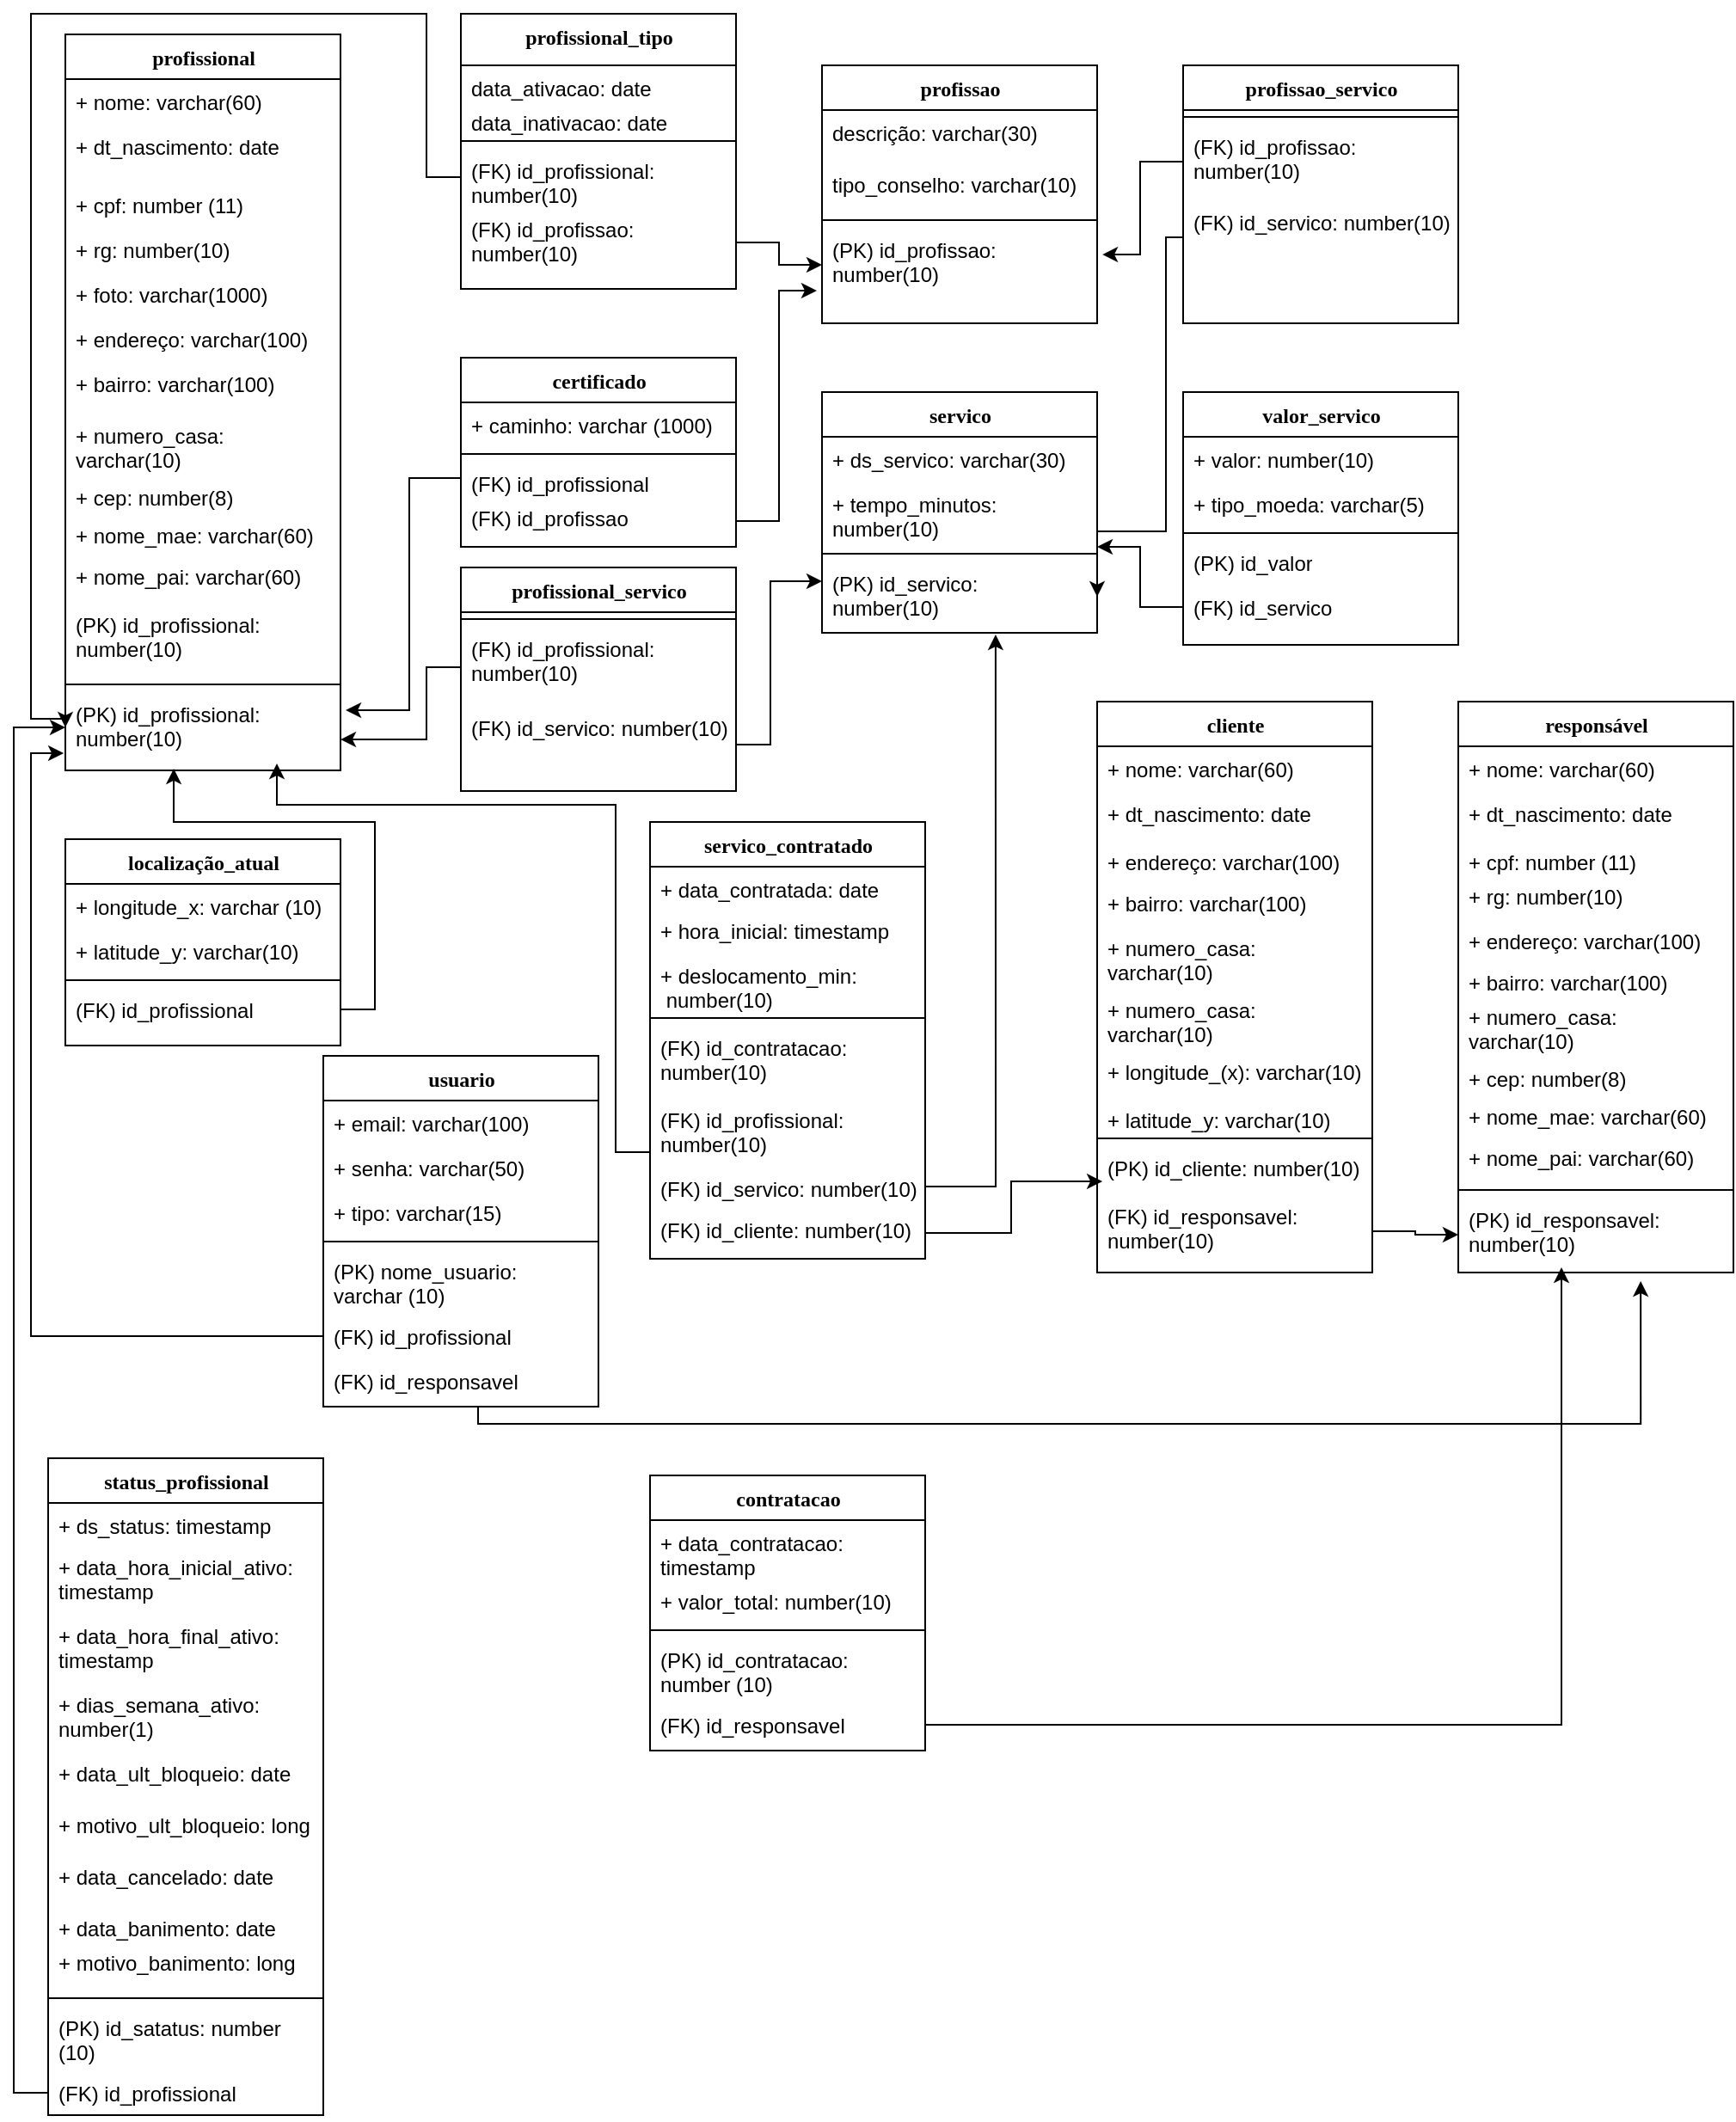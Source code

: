 <mxfile version="23.0.2" type="github">
  <diagram name="Page-1" id="9f46799a-70d6-7492-0946-bef42562c5a5">
    <mxGraphModel dx="794" dy="475" grid="1" gridSize="10" guides="1" tooltips="1" connect="1" arrows="1" fold="1" page="1" pageScale="1" pageWidth="1169" pageHeight="827" background="none" math="0" shadow="0">
      <root>
        <mxCell id="0" />
        <mxCell id="1" parent="0" />
        <mxCell id="78961159f06e98e8-17" value="profissional" style="swimlane;html=1;fontStyle=1;align=center;verticalAlign=top;childLayout=stackLayout;horizontal=1;startSize=26;horizontalStack=0;resizeParent=1;resizeLast=0;collapsible=1;marginBottom=0;swimlaneFillColor=#ffffff;rounded=0;shadow=0;comic=0;labelBackgroundColor=none;strokeWidth=1;fillColor=none;fontFamily=Verdana;fontSize=12" parent="1" vertex="1">
          <mxGeometry x="90" y="22" width="160" height="428" as="geometry" />
        </mxCell>
        <mxCell id="78961159f06e98e8-21" value="+ nome: varchar(60)" style="text;html=1;strokeColor=none;fillColor=none;align=left;verticalAlign=top;spacingLeft=4;spacingRight=4;whiteSpace=wrap;overflow=hidden;rotatable=0;points=[[0,0.5],[1,0.5]];portConstraint=eastwest;" parent="78961159f06e98e8-17" vertex="1">
          <mxGeometry y="26" width="160" height="26" as="geometry" />
        </mxCell>
        <mxCell id="78961159f06e98e8-23" value="+ dt_nascimento: date" style="text;html=1;strokeColor=none;fillColor=none;align=left;verticalAlign=top;spacingLeft=4;spacingRight=4;whiteSpace=wrap;overflow=hidden;rotatable=0;points=[[0,0.5],[1,0.5]];portConstraint=eastwest;" parent="78961159f06e98e8-17" vertex="1">
          <mxGeometry y="52" width="160" height="34" as="geometry" />
        </mxCell>
        <mxCell id="78961159f06e98e8-26" value="+ cpf: number (11)" style="text;html=1;strokeColor=none;fillColor=none;align=left;verticalAlign=top;spacingLeft=4;spacingRight=4;whiteSpace=wrap;overflow=hidden;rotatable=0;points=[[0,0.5],[1,0.5]];portConstraint=eastwest;" parent="78961159f06e98e8-17" vertex="1">
          <mxGeometry y="86" width="160" height="26" as="geometry" />
        </mxCell>
        <mxCell id="-5gncr0m-K-0K753k8j8-2" value="+ rg: number(10)" style="text;html=1;strokeColor=none;fillColor=none;align=left;verticalAlign=top;spacingLeft=4;spacingRight=4;whiteSpace=wrap;overflow=hidden;rotatable=0;points=[[0,0.5],[1,0.5]];portConstraint=eastwest;" vertex="1" parent="78961159f06e98e8-17">
          <mxGeometry y="112" width="160" height="26" as="geometry" />
        </mxCell>
        <mxCell id="-5gncr0m-K-0K753k8j8-3" value="+ foto: varchar(1000)" style="text;html=1;strokeColor=none;fillColor=none;align=left;verticalAlign=top;spacingLeft=4;spacingRight=4;whiteSpace=wrap;overflow=hidden;rotatable=0;points=[[0,0.5],[1,0.5]];portConstraint=eastwest;" vertex="1" parent="78961159f06e98e8-17">
          <mxGeometry y="138" width="160" height="26" as="geometry" />
        </mxCell>
        <mxCell id="-5gncr0m-K-0K753k8j8-4" value="+ endereço: varchar(100)" style="text;html=1;strokeColor=none;fillColor=none;align=left;verticalAlign=top;spacingLeft=4;spacingRight=4;whiteSpace=wrap;overflow=hidden;rotatable=0;points=[[0,0.5],[1,0.5]];portConstraint=eastwest;" vertex="1" parent="78961159f06e98e8-17">
          <mxGeometry y="164" width="160" height="26" as="geometry" />
        </mxCell>
        <mxCell id="-5gncr0m-K-0K753k8j8-5" value="+ bairro: varchar(100)" style="text;html=1;strokeColor=none;fillColor=none;align=left;verticalAlign=top;spacingLeft=4;spacingRight=4;whiteSpace=wrap;overflow=hidden;rotatable=0;points=[[0,0.5],[1,0.5]];portConstraint=eastwest;" vertex="1" parent="78961159f06e98e8-17">
          <mxGeometry y="190" width="160" height="30" as="geometry" />
        </mxCell>
        <mxCell id="-5gncr0m-K-0K753k8j8-6" value="+ numero_casa: varchar(10)" style="text;html=1;strokeColor=none;fillColor=none;align=left;verticalAlign=top;spacingLeft=4;spacingRight=4;whiteSpace=wrap;overflow=hidden;rotatable=0;points=[[0,0.5],[1,0.5]];portConstraint=eastwest;" vertex="1" parent="78961159f06e98e8-17">
          <mxGeometry y="220" width="160" height="36" as="geometry" />
        </mxCell>
        <mxCell id="-5gncr0m-K-0K753k8j8-49" value="+ cep: number(8)" style="text;html=1;strokeColor=none;fillColor=none;align=left;verticalAlign=top;spacingLeft=4;spacingRight=4;whiteSpace=wrap;overflow=hidden;rotatable=0;points=[[0,0.5],[1,0.5]];portConstraint=eastwest;" vertex="1" parent="78961159f06e98e8-17">
          <mxGeometry y="256" width="160" height="22" as="geometry" />
        </mxCell>
        <mxCell id="-5gncr0m-K-0K753k8j8-7" value="+ nome_mae: varchar(60)" style="text;html=1;strokeColor=none;fillColor=none;align=left;verticalAlign=top;spacingLeft=4;spacingRight=4;whiteSpace=wrap;overflow=hidden;rotatable=0;points=[[0,0.5],[1,0.5]];portConstraint=eastwest;" vertex="1" parent="78961159f06e98e8-17">
          <mxGeometry y="278" width="160" height="24" as="geometry" />
        </mxCell>
        <mxCell id="78961159f06e98e8-24" value="+ nome_pai: varchar(60)" style="text;html=1;strokeColor=none;fillColor=none;align=left;verticalAlign=top;spacingLeft=4;spacingRight=4;whiteSpace=wrap;overflow=hidden;rotatable=0;points=[[0,0.5],[1,0.5]];portConstraint=eastwest;" parent="78961159f06e98e8-17" vertex="1">
          <mxGeometry y="302" width="160" height="28" as="geometry" />
        </mxCell>
        <mxCell id="-5gncr0m-K-0K753k8j8-116" value="(PK) id_profissional: number(10)" style="text;html=1;strokeColor=none;fillColor=none;align=left;verticalAlign=top;spacingLeft=4;spacingRight=4;whiteSpace=wrap;overflow=hidden;rotatable=0;points=[[0,0.5],[1,0.5]];portConstraint=eastwest;" vertex="1" parent="78961159f06e98e8-17">
          <mxGeometry y="330" width="160" height="44" as="geometry" />
        </mxCell>
        <mxCell id="78961159f06e98e8-19" value="" style="line;html=1;strokeWidth=1;fillColor=none;align=left;verticalAlign=middle;spacingTop=-1;spacingLeft=3;spacingRight=3;rotatable=0;labelPosition=right;points=[];portConstraint=eastwest;" parent="78961159f06e98e8-17" vertex="1">
          <mxGeometry y="374" width="160" height="8" as="geometry" />
        </mxCell>
        <mxCell id="78961159f06e98e8-25" value="(PK) id_profissional: number(10)" style="text;html=1;strokeColor=none;fillColor=none;align=left;verticalAlign=top;spacingLeft=4;spacingRight=4;whiteSpace=wrap;overflow=hidden;rotatable=0;points=[[0,0.5],[1,0.5]];portConstraint=eastwest;" parent="78961159f06e98e8-17" vertex="1">
          <mxGeometry y="382" width="160" height="42" as="geometry" />
        </mxCell>
        <mxCell id="78961159f06e98e8-30" value="profissao" style="swimlane;html=1;fontStyle=1;align=center;verticalAlign=top;childLayout=stackLayout;horizontal=1;startSize=26;horizontalStack=0;resizeParent=1;resizeLast=0;collapsible=1;marginBottom=0;swimlaneFillColor=#ffffff;rounded=0;shadow=0;comic=0;labelBackgroundColor=none;strokeWidth=1;fillColor=none;fontFamily=Verdana;fontSize=12" parent="1" vertex="1">
          <mxGeometry x="530" y="40" width="160" height="150" as="geometry" />
        </mxCell>
        <mxCell id="78961159f06e98e8-32" value="descrição: varchar(30)" style="text;html=1;strokeColor=none;fillColor=none;align=left;verticalAlign=top;spacingLeft=4;spacingRight=4;whiteSpace=wrap;overflow=hidden;rotatable=0;points=[[0,0.5],[1,0.5]];portConstraint=eastwest;" parent="78961159f06e98e8-30" vertex="1">
          <mxGeometry y="26" width="160" height="30" as="geometry" />
        </mxCell>
        <mxCell id="-5gncr0m-K-0K753k8j8-1" value="tipo_conselho: varchar(10)" style="text;html=1;strokeColor=none;fillColor=none;align=left;verticalAlign=top;spacingLeft=4;spacingRight=4;whiteSpace=wrap;overflow=hidden;rotatable=0;points=[[0,0.5],[1,0.5]];portConstraint=eastwest;" vertex="1" parent="78961159f06e98e8-30">
          <mxGeometry y="56" width="160" height="30" as="geometry" />
        </mxCell>
        <mxCell id="78961159f06e98e8-38" value="" style="line;html=1;strokeWidth=1;fillColor=none;align=left;verticalAlign=middle;spacingTop=-1;spacingLeft=3;spacingRight=3;rotatable=0;labelPosition=right;points=[];portConstraint=eastwest;" parent="78961159f06e98e8-30" vertex="1">
          <mxGeometry y="86" width="160" height="8" as="geometry" />
        </mxCell>
        <mxCell id="78961159f06e98e8-31" value="(PK) id_profissao: number(10)" style="text;html=1;strokeColor=none;fillColor=none;align=left;verticalAlign=top;spacingLeft=4;spacingRight=4;whiteSpace=wrap;overflow=hidden;rotatable=0;points=[[0,0.5],[1,0.5]];portConstraint=eastwest;" parent="78961159f06e98e8-30" vertex="1">
          <mxGeometry y="94" width="160" height="44" as="geometry" />
        </mxCell>
        <mxCell id="78961159f06e98e8-43" value="servico" style="swimlane;html=1;fontStyle=1;align=center;verticalAlign=top;childLayout=stackLayout;horizontal=1;startSize=26;horizontalStack=0;resizeParent=1;resizeLast=0;collapsible=1;marginBottom=0;swimlaneFillColor=#ffffff;rounded=0;shadow=0;comic=0;labelBackgroundColor=none;strokeWidth=1;fillColor=none;fontFamily=Verdana;fontSize=12" parent="1" vertex="1">
          <mxGeometry x="530" y="230" width="160" height="140" as="geometry" />
        </mxCell>
        <mxCell id="78961159f06e98e8-44" value="+ ds_servico: varchar(30)" style="text;html=1;strokeColor=none;fillColor=none;align=left;verticalAlign=top;spacingLeft=4;spacingRight=4;whiteSpace=wrap;overflow=hidden;rotatable=0;points=[[0,0.5],[1,0.5]];portConstraint=eastwest;" parent="78961159f06e98e8-43" vertex="1">
          <mxGeometry y="26" width="160" height="26" as="geometry" />
        </mxCell>
        <mxCell id="-5gncr0m-K-0K753k8j8-94" value="+ tempo_minutos: number(10)" style="text;html=1;strokeColor=none;fillColor=none;align=left;verticalAlign=top;spacingLeft=4;spacingRight=4;whiteSpace=wrap;overflow=hidden;rotatable=0;points=[[0,0.5],[1,0.5]];portConstraint=eastwest;" vertex="1" parent="78961159f06e98e8-43">
          <mxGeometry y="52" width="160" height="38" as="geometry" />
        </mxCell>
        <mxCell id="78961159f06e98e8-51" value="" style="line;html=1;strokeWidth=1;fillColor=none;align=left;verticalAlign=middle;spacingTop=-1;spacingLeft=3;spacingRight=3;rotatable=0;labelPosition=right;points=[];portConstraint=eastwest;" parent="78961159f06e98e8-43" vertex="1">
          <mxGeometry y="90" width="160" height="8" as="geometry" />
        </mxCell>
        <mxCell id="78961159f06e98e8-52" value="(PK) id_servico: number(10)" style="text;html=1;strokeColor=none;fillColor=none;align=left;verticalAlign=top;spacingLeft=4;spacingRight=4;whiteSpace=wrap;overflow=hidden;rotatable=0;points=[[0,0.5],[1,0.5]];portConstraint=eastwest;" parent="78961159f06e98e8-43" vertex="1">
          <mxGeometry y="98" width="160" height="42" as="geometry" />
        </mxCell>
        <mxCell id="78961159f06e98e8-56" value="profissional_tipo" style="swimlane;html=1;fontStyle=1;align=center;verticalAlign=top;childLayout=stackLayout;horizontal=1;startSize=30;horizontalStack=0;resizeParent=1;resizeLast=0;collapsible=1;marginBottom=0;swimlaneFillColor=#ffffff;rounded=0;shadow=0;comic=0;labelBackgroundColor=none;strokeWidth=1;fillColor=none;fontFamily=Verdana;fontSize=12" parent="1" vertex="1">
          <mxGeometry x="320" y="10" width="160" height="160" as="geometry" />
        </mxCell>
        <mxCell id="-5gncr0m-K-0K753k8j8-118" value="data_ativacao: date" style="text;html=1;strokeColor=none;fillColor=none;align=left;verticalAlign=top;spacingLeft=4;spacingRight=4;whiteSpace=wrap;overflow=hidden;rotatable=0;points=[[0,0.5],[1,0.5]];portConstraint=eastwest;" vertex="1" parent="78961159f06e98e8-56">
          <mxGeometry y="30" width="160" height="20" as="geometry" />
        </mxCell>
        <mxCell id="-5gncr0m-K-0K753k8j8-119" value="data_inativacao: date" style="text;html=1;strokeColor=none;fillColor=none;align=left;verticalAlign=top;spacingLeft=4;spacingRight=4;whiteSpace=wrap;overflow=hidden;rotatable=0;points=[[0,0.5],[1,0.5]];portConstraint=eastwest;" vertex="1" parent="78961159f06e98e8-56">
          <mxGeometry y="50" width="160" height="20" as="geometry" />
        </mxCell>
        <mxCell id="78961159f06e98e8-64" value="" style="line;html=1;strokeWidth=1;fillColor=none;align=left;verticalAlign=middle;spacingTop=-1;spacingLeft=3;spacingRight=3;rotatable=0;labelPosition=right;points=[];portConstraint=eastwest;" parent="78961159f06e98e8-56" vertex="1">
          <mxGeometry y="70" width="160" height="8" as="geometry" />
        </mxCell>
        <mxCell id="78961159f06e98e8-57" value="(FK) id_profissional: number(10)" style="text;html=1;strokeColor=none;fillColor=none;align=left;verticalAlign=top;spacingLeft=4;spacingRight=4;whiteSpace=wrap;overflow=hidden;rotatable=0;points=[[0,0.5],[1,0.5]];portConstraint=eastwest;" parent="78961159f06e98e8-56" vertex="1">
          <mxGeometry y="78" width="160" height="34" as="geometry" />
        </mxCell>
        <mxCell id="-5gncr0m-K-0K753k8j8-11" value="(FK) id_profissao: number(10)" style="text;strokeColor=none;align=left;fillColor=none;html=1;verticalAlign=top;whiteSpace=wrap;rounded=0;spacingLeft=4;" vertex="1" parent="78961159f06e98e8-56">
          <mxGeometry y="112" width="160" height="42" as="geometry" />
        </mxCell>
        <mxCell id="-5gncr0m-K-0K753k8j8-50" style="edgeStyle=orthogonalEdgeStyle;rounded=0;orthogonalLoop=1;jettySize=auto;html=1;entryX=0.394;entryY=1.071;entryDx=0;entryDy=0;exitX=1;exitY=0.5;exitDx=0;exitDy=0;entryPerimeter=0;" edge="1" parent="1" source="78961159f06e98e8-78" target="78961159f06e98e8-25">
          <mxGeometry relative="1" as="geometry">
            <Array as="points">
              <mxPoint x="270" y="589" />
              <mxPoint x="270" y="480" />
              <mxPoint x="153" y="480" />
            </Array>
          </mxGeometry>
        </mxCell>
        <mxCell id="78961159f06e98e8-69" value="localização_atual" style="swimlane;html=1;fontStyle=1;align=center;verticalAlign=top;childLayout=stackLayout;horizontal=1;startSize=26;horizontalStack=0;resizeParent=1;resizeLast=0;collapsible=1;marginBottom=0;swimlaneFillColor=#ffffff;rounded=0;shadow=0;comic=0;labelBackgroundColor=none;strokeWidth=1;fillColor=none;fontFamily=Verdana;fontSize=12" parent="1" vertex="1">
          <mxGeometry x="90" y="490" width="160" height="120" as="geometry" />
        </mxCell>
        <mxCell id="78961159f06e98e8-70" value="+ longitude_x: varchar (10)" style="text;html=1;strokeColor=none;fillColor=none;align=left;verticalAlign=top;spacingLeft=4;spacingRight=4;whiteSpace=wrap;overflow=hidden;rotatable=0;points=[[0,0.5],[1,0.5]];portConstraint=eastwest;" parent="78961159f06e98e8-69" vertex="1">
          <mxGeometry y="26" width="160" height="26" as="geometry" />
        </mxCell>
        <mxCell id="78961159f06e98e8-71" value="+ latitude_y: varchar(10)" style="text;html=1;strokeColor=none;fillColor=none;align=left;verticalAlign=top;spacingLeft=4;spacingRight=4;whiteSpace=wrap;overflow=hidden;rotatable=0;points=[[0,0.5],[1,0.5]];portConstraint=eastwest;" parent="78961159f06e98e8-69" vertex="1">
          <mxGeometry y="52" width="160" height="26" as="geometry" />
        </mxCell>
        <mxCell id="78961159f06e98e8-77" value="" style="line;html=1;strokeWidth=1;fillColor=none;align=left;verticalAlign=middle;spacingTop=-1;spacingLeft=3;spacingRight=3;rotatable=0;labelPosition=right;points=[];portConstraint=eastwest;" parent="78961159f06e98e8-69" vertex="1">
          <mxGeometry y="78" width="160" height="8" as="geometry" />
        </mxCell>
        <mxCell id="78961159f06e98e8-78" value="(FK) id_profissional" style="text;html=1;strokeColor=none;fillColor=none;align=left;verticalAlign=top;spacingLeft=4;spacingRight=4;whiteSpace=wrap;overflow=hidden;rotatable=0;points=[[0,0.5],[1,0.5]];portConstraint=eastwest;" parent="78961159f06e98e8-69" vertex="1">
          <mxGeometry y="86" width="160" height="26" as="geometry" />
        </mxCell>
        <mxCell id="78961159f06e98e8-82" value="servico_contratado" style="swimlane;html=1;fontStyle=1;align=center;verticalAlign=top;childLayout=stackLayout;horizontal=1;startSize=26;horizontalStack=0;resizeParent=1;resizeLast=0;collapsible=1;marginBottom=0;swimlaneFillColor=#ffffff;rounded=0;shadow=0;comic=0;labelBackgroundColor=none;strokeWidth=1;fillColor=none;fontFamily=Verdana;fontSize=12" parent="1" vertex="1">
          <mxGeometry x="430" y="480" width="160" height="254" as="geometry" />
        </mxCell>
        <mxCell id="78961159f06e98e8-84" value="+ data_contratada: date" style="text;html=1;strokeColor=none;fillColor=none;align=left;verticalAlign=top;spacingLeft=4;spacingRight=4;whiteSpace=wrap;overflow=hidden;rotatable=0;points=[[0,0.5],[1,0.5]];portConstraint=eastwest;" parent="78961159f06e98e8-82" vertex="1">
          <mxGeometry y="26" width="160" height="24" as="geometry" />
        </mxCell>
        <mxCell id="-5gncr0m-K-0K753k8j8-101" value="+ hora_inicial: timestamp" style="text;html=1;strokeColor=none;fillColor=none;align=left;verticalAlign=top;spacingLeft=4;spacingRight=4;whiteSpace=wrap;overflow=hidden;rotatable=0;points=[[0,0.5],[1,0.5]];portConstraint=eastwest;" vertex="1" parent="78961159f06e98e8-82">
          <mxGeometry y="50" width="160" height="26" as="geometry" />
        </mxCell>
        <mxCell id="-5gncr0m-K-0K753k8j8-95" value="+ deslocamento_min: &amp;nbsp;number(10)" style="text;html=1;strokeColor=none;fillColor=none;align=left;verticalAlign=top;spacingLeft=4;spacingRight=4;whiteSpace=wrap;overflow=hidden;rotatable=0;points=[[0,0.5],[1,0.5]];portConstraint=eastwest;" vertex="1" parent="78961159f06e98e8-82">
          <mxGeometry y="76" width="160" height="34" as="geometry" />
        </mxCell>
        <mxCell id="78961159f06e98e8-90" value="" style="line;html=1;strokeWidth=1;fillColor=none;align=left;verticalAlign=middle;spacingTop=-1;spacingLeft=3;spacingRight=3;rotatable=0;labelPosition=right;points=[];portConstraint=eastwest;" parent="78961159f06e98e8-82" vertex="1">
          <mxGeometry y="110" width="160" height="8" as="geometry" />
        </mxCell>
        <mxCell id="78961159f06e98e8-91" value="(FK) id_contratacao: number(10)" style="text;html=1;strokeColor=none;fillColor=none;align=left;verticalAlign=top;spacingLeft=4;spacingRight=4;whiteSpace=wrap;overflow=hidden;rotatable=0;points=[[0,0.5],[1,0.5]];portConstraint=eastwest;" parent="78961159f06e98e8-82" vertex="1">
          <mxGeometry y="118" width="160" height="42" as="geometry" />
        </mxCell>
        <mxCell id="78961159f06e98e8-94" value="(FK) id_profissional: number(10)" style="text;html=1;strokeColor=none;fillColor=none;align=left;verticalAlign=top;spacingLeft=4;spacingRight=4;whiteSpace=wrap;overflow=hidden;rotatable=0;points=[[0,0.5],[1,0.5]];portConstraint=eastwest;" parent="78961159f06e98e8-82" vertex="1">
          <mxGeometry y="160" width="160" height="40" as="geometry" />
        </mxCell>
        <mxCell id="-5gncr0m-K-0K753k8j8-97" value="(FK) id_servico: number(10)" style="text;html=1;strokeColor=none;fillColor=none;align=left;verticalAlign=top;spacingLeft=4;spacingRight=4;whiteSpace=wrap;overflow=hidden;rotatable=0;points=[[0,0.5],[1,0.5]];portConstraint=eastwest;" vertex="1" parent="78961159f06e98e8-82">
          <mxGeometry y="200" width="160" height="24" as="geometry" />
        </mxCell>
        <mxCell id="-5gncr0m-K-0K753k8j8-96" value="(FK) id_cliente: number(10)" style="text;html=1;strokeColor=none;fillColor=none;align=left;verticalAlign=top;spacingLeft=4;spacingRight=4;whiteSpace=wrap;overflow=hidden;rotatable=0;points=[[0,0.5],[1,0.5]];portConstraint=eastwest;" vertex="1" parent="78961159f06e98e8-82">
          <mxGeometry y="224" width="160" height="30" as="geometry" />
        </mxCell>
        <mxCell id="78961159f06e98e8-95" value="profissional_servico" style="swimlane;html=1;fontStyle=1;align=center;verticalAlign=top;childLayout=stackLayout;horizontal=1;startSize=26;horizontalStack=0;resizeParent=1;resizeLast=0;collapsible=1;marginBottom=0;swimlaneFillColor=#ffffff;rounded=0;shadow=0;comic=0;labelBackgroundColor=none;strokeWidth=1;fillColor=none;fontFamily=Verdana;fontSize=12" parent="1" vertex="1">
          <mxGeometry x="320" y="332" width="160" height="130" as="geometry" />
        </mxCell>
        <mxCell id="78961159f06e98e8-103" value="" style="line;html=1;strokeWidth=1;fillColor=none;align=left;verticalAlign=middle;spacingTop=-1;spacingLeft=3;spacingRight=3;rotatable=0;labelPosition=right;points=[];portConstraint=eastwest;" parent="78961159f06e98e8-95" vertex="1">
          <mxGeometry y="26" width="160" height="8" as="geometry" />
        </mxCell>
        <mxCell id="78961159f06e98e8-104" value="(FK) id_profissional: number(10)" style="text;html=1;strokeColor=none;fillColor=none;align=left;verticalAlign=top;spacingLeft=4;spacingRight=4;whiteSpace=wrap;overflow=hidden;rotatable=0;points=[[0,0.5],[1,0.5]];portConstraint=eastwest;" parent="78961159f06e98e8-95" vertex="1">
          <mxGeometry y="34" width="160" height="46" as="geometry" />
        </mxCell>
        <mxCell id="-5gncr0m-K-0K753k8j8-15" value="(FK) id_servico: number(10)" style="text;html=1;strokeColor=none;fillColor=none;align=left;verticalAlign=top;spacingLeft=4;spacingRight=4;whiteSpace=wrap;overflow=hidden;rotatable=0;points=[[0,0.5],[1,0.5]];portConstraint=eastwest;" vertex="1" parent="78961159f06e98e8-95">
          <mxGeometry y="80" width="160" height="46" as="geometry" />
        </mxCell>
        <mxCell id="78961159f06e98e8-108" value="valor_servico" style="swimlane;html=1;fontStyle=1;align=center;verticalAlign=top;childLayout=stackLayout;horizontal=1;startSize=26;horizontalStack=0;resizeParent=1;resizeLast=0;collapsible=1;marginBottom=0;swimlaneFillColor=#ffffff;rounded=0;shadow=0;comic=0;labelBackgroundColor=none;strokeWidth=1;fillColor=none;fontFamily=Verdana;fontSize=12" parent="1" vertex="1">
          <mxGeometry x="740" y="230.0" width="160" height="147" as="geometry" />
        </mxCell>
        <mxCell id="78961159f06e98e8-109" value="+ valor: number(10)" style="text;html=1;strokeColor=none;fillColor=none;align=left;verticalAlign=top;spacingLeft=4;spacingRight=4;whiteSpace=wrap;overflow=hidden;rotatable=0;points=[[0,0.5],[1,0.5]];portConstraint=eastwest;" parent="78961159f06e98e8-108" vertex="1">
          <mxGeometry y="26" width="160" height="26" as="geometry" />
        </mxCell>
        <mxCell id="78961159f06e98e8-110" value="+ tipo_moeda: varchar(5)" style="text;html=1;strokeColor=none;fillColor=none;align=left;verticalAlign=top;spacingLeft=4;spacingRight=4;whiteSpace=wrap;overflow=hidden;rotatable=0;points=[[0,0.5],[1,0.5]];portConstraint=eastwest;" parent="78961159f06e98e8-108" vertex="1">
          <mxGeometry y="52" width="160" height="26" as="geometry" />
        </mxCell>
        <mxCell id="78961159f06e98e8-116" value="" style="line;html=1;strokeWidth=1;fillColor=none;align=left;verticalAlign=middle;spacingTop=-1;spacingLeft=3;spacingRight=3;rotatable=0;labelPosition=right;points=[];portConstraint=eastwest;" parent="78961159f06e98e8-108" vertex="1">
          <mxGeometry y="78" width="160" height="8" as="geometry" />
        </mxCell>
        <mxCell id="78961159f06e98e8-117" value="(PK) id_valor" style="text;html=1;strokeColor=none;fillColor=none;align=left;verticalAlign=top;spacingLeft=4;spacingRight=4;whiteSpace=wrap;overflow=hidden;rotatable=0;points=[[0,0.5],[1,0.5]];portConstraint=eastwest;" parent="78961159f06e98e8-108" vertex="1">
          <mxGeometry y="86" width="160" height="26" as="geometry" />
        </mxCell>
        <mxCell id="78961159f06e98e8-120" value="(FK) id_servico" style="text;html=1;strokeColor=none;fillColor=none;align=left;verticalAlign=top;spacingLeft=4;spacingRight=4;whiteSpace=wrap;overflow=hidden;rotatable=0;points=[[0,0.5],[1,0.5]];portConstraint=eastwest;" parent="78961159f06e98e8-108" vertex="1">
          <mxGeometry y="112" width="160" height="26" as="geometry" />
        </mxCell>
        <mxCell id="-5gncr0m-K-0K753k8j8-12" style="edgeStyle=orthogonalEdgeStyle;rounded=0;orthogonalLoop=1;jettySize=auto;html=1;entryX=0;entryY=0.5;entryDx=0;entryDy=0;exitX=1;exitY=0.5;exitDx=0;exitDy=0;" edge="1" parent="1" source="-5gncr0m-K-0K753k8j8-11" target="78961159f06e98e8-31">
          <mxGeometry relative="1" as="geometry" />
        </mxCell>
        <mxCell id="-5gncr0m-K-0K753k8j8-19" style="edgeStyle=orthogonalEdgeStyle;rounded=0;orthogonalLoop=1;jettySize=auto;html=1;exitX=0;exitY=0.5;exitDx=0;exitDy=0;entryX=1;entryY=0.667;entryDx=0;entryDy=0;entryPerimeter=0;" edge="1" parent="1" source="78961159f06e98e8-104" target="78961159f06e98e8-25">
          <mxGeometry relative="1" as="geometry">
            <Array as="points">
              <mxPoint x="320" y="390" />
              <mxPoint x="300" y="390" />
              <mxPoint x="300" y="432" />
            </Array>
          </mxGeometry>
        </mxCell>
        <mxCell id="-5gncr0m-K-0K753k8j8-20" style="edgeStyle=orthogonalEdgeStyle;rounded=0;orthogonalLoop=1;jettySize=auto;html=1;" edge="1" parent="1" source="-5gncr0m-K-0K753k8j8-15">
          <mxGeometry relative="1" as="geometry">
            <mxPoint x="530" y="340" as="targetPoint" />
            <Array as="points">
              <mxPoint x="500" y="435" />
              <mxPoint x="500" y="340" />
              <mxPoint x="530" y="340" />
            </Array>
          </mxGeometry>
        </mxCell>
        <mxCell id="-5gncr0m-K-0K753k8j8-21" style="edgeStyle=orthogonalEdgeStyle;rounded=0;orthogonalLoop=1;jettySize=auto;html=1;exitX=0;exitY=0.5;exitDx=0;exitDy=0;" edge="1" parent="1" source="78961159f06e98e8-120">
          <mxGeometry relative="1" as="geometry">
            <mxPoint x="690" y="320" as="targetPoint" />
            <Array as="points">
              <mxPoint x="715" y="355" />
              <mxPoint x="715" y="320" />
              <mxPoint x="690" y="320" />
            </Array>
          </mxGeometry>
        </mxCell>
        <mxCell id="-5gncr0m-K-0K753k8j8-22" value="profissao_servico" style="swimlane;html=1;fontStyle=1;align=center;verticalAlign=top;childLayout=stackLayout;horizontal=1;startSize=26;horizontalStack=0;resizeParent=1;resizeLast=0;collapsible=1;marginBottom=0;swimlaneFillColor=#ffffff;rounded=0;shadow=0;comic=0;labelBackgroundColor=none;strokeWidth=1;fillColor=none;fontFamily=Verdana;fontSize=12" vertex="1" parent="1">
          <mxGeometry x="740" y="40" width="160" height="150" as="geometry" />
        </mxCell>
        <mxCell id="-5gncr0m-K-0K753k8j8-25" value="" style="line;html=1;strokeWidth=1;fillColor=none;align=left;verticalAlign=middle;spacingTop=-1;spacingLeft=3;spacingRight=3;rotatable=0;labelPosition=right;points=[];portConstraint=eastwest;" vertex="1" parent="-5gncr0m-K-0K753k8j8-22">
          <mxGeometry y="26" width="160" height="8" as="geometry" />
        </mxCell>
        <mxCell id="-5gncr0m-K-0K753k8j8-26" value="(FK) id_profissao: number(10)" style="text;html=1;strokeColor=none;fillColor=none;align=left;verticalAlign=top;spacingLeft=4;spacingRight=4;whiteSpace=wrap;overflow=hidden;rotatable=0;points=[[0,0.5],[1,0.5]];portConstraint=eastwest;" vertex="1" parent="-5gncr0m-K-0K753k8j8-22">
          <mxGeometry y="34" width="160" height="44" as="geometry" />
        </mxCell>
        <mxCell id="-5gncr0m-K-0K753k8j8-27" value="(FK) id_servico: number(10)" style="text;html=1;strokeColor=none;fillColor=none;align=left;verticalAlign=top;spacingLeft=4;spacingRight=4;whiteSpace=wrap;overflow=hidden;rotatable=0;points=[[0,0.5],[1,0.5]];portConstraint=eastwest;" vertex="1" parent="-5gncr0m-K-0K753k8j8-22">
          <mxGeometry y="78" width="160" height="44" as="geometry" />
        </mxCell>
        <mxCell id="-5gncr0m-K-0K753k8j8-28" style="edgeStyle=orthogonalEdgeStyle;rounded=0;orthogonalLoop=1;jettySize=auto;html=1;exitX=0;exitY=0.5;exitDx=0;exitDy=0;entryX=1.019;entryY=0.364;entryDx=0;entryDy=0;entryPerimeter=0;" edge="1" parent="1" source="-5gncr0m-K-0K753k8j8-26" target="78961159f06e98e8-31">
          <mxGeometry relative="1" as="geometry" />
        </mxCell>
        <mxCell id="-5gncr0m-K-0K753k8j8-29" style="edgeStyle=orthogonalEdgeStyle;rounded=0;orthogonalLoop=1;jettySize=auto;html=1;entryX=1;entryY=0.5;entryDx=0;entryDy=0;" edge="1" parent="1" source="-5gncr0m-K-0K753k8j8-27" target="78961159f06e98e8-52">
          <mxGeometry relative="1" as="geometry">
            <mxPoint x="700" y="310" as="targetPoint" />
            <Array as="points">
              <mxPoint x="730" y="140" />
              <mxPoint x="730" y="311" />
            </Array>
          </mxGeometry>
        </mxCell>
        <mxCell id="-5gncr0m-K-0K753k8j8-31" value="cliente" style="swimlane;html=1;fontStyle=1;align=center;verticalAlign=top;childLayout=stackLayout;horizontal=1;startSize=26;horizontalStack=0;resizeParent=1;resizeLast=0;collapsible=1;marginBottom=0;swimlaneFillColor=#ffffff;rounded=0;shadow=0;comic=0;labelBackgroundColor=none;strokeWidth=1;fillColor=none;fontFamily=Verdana;fontSize=12" vertex="1" parent="1">
          <mxGeometry x="690" y="410" width="160" height="332" as="geometry" />
        </mxCell>
        <mxCell id="-5gncr0m-K-0K753k8j8-32" value="+ nome: varchar(60)" style="text;html=1;strokeColor=none;fillColor=none;align=left;verticalAlign=top;spacingLeft=4;spacingRight=4;whiteSpace=wrap;overflow=hidden;rotatable=0;points=[[0,0.5],[1,0.5]];portConstraint=eastwest;" vertex="1" parent="-5gncr0m-K-0K753k8j8-31">
          <mxGeometry y="26" width="160" height="26" as="geometry" />
        </mxCell>
        <mxCell id="-5gncr0m-K-0K753k8j8-33" value="+ dt_nascimento: date" style="text;html=1;strokeColor=none;fillColor=none;align=left;verticalAlign=top;spacingLeft=4;spacingRight=4;whiteSpace=wrap;overflow=hidden;rotatable=0;points=[[0,0.5],[1,0.5]];portConstraint=eastwest;" vertex="1" parent="-5gncr0m-K-0K753k8j8-31">
          <mxGeometry y="52" width="160" height="28" as="geometry" />
        </mxCell>
        <mxCell id="-5gncr0m-K-0K753k8j8-37" value="+ endereço: varchar(100)" style="text;html=1;strokeColor=none;fillColor=none;align=left;verticalAlign=top;spacingLeft=4;spacingRight=4;whiteSpace=wrap;overflow=hidden;rotatable=0;points=[[0,0.5],[1,0.5]];portConstraint=eastwest;" vertex="1" parent="-5gncr0m-K-0K753k8j8-31">
          <mxGeometry y="80" width="160" height="24" as="geometry" />
        </mxCell>
        <mxCell id="-5gncr0m-K-0K753k8j8-38" value="+ bairro: varchar(100)" style="text;html=1;strokeColor=none;fillColor=none;align=left;verticalAlign=top;spacingLeft=4;spacingRight=4;whiteSpace=wrap;overflow=hidden;rotatable=0;points=[[0,0.5],[1,0.5]];portConstraint=eastwest;" vertex="1" parent="-5gncr0m-K-0K753k8j8-31">
          <mxGeometry y="104" width="160" height="26" as="geometry" />
        </mxCell>
        <mxCell id="-5gncr0m-K-0K753k8j8-39" value="+ numero_casa: varchar(10)" style="text;html=1;strokeColor=none;fillColor=none;align=left;verticalAlign=top;spacingLeft=4;spacingRight=4;whiteSpace=wrap;overflow=hidden;rotatable=0;points=[[0,0.5],[1,0.5]];portConstraint=eastwest;" vertex="1" parent="-5gncr0m-K-0K753k8j8-31">
          <mxGeometry y="130" width="160" height="36" as="geometry" />
        </mxCell>
        <mxCell id="-5gncr0m-K-0K753k8j8-52" value="+ numero_casa: varchar(10)" style="text;html=1;strokeColor=none;fillColor=none;align=left;verticalAlign=top;spacingLeft=4;spacingRight=4;whiteSpace=wrap;overflow=hidden;rotatable=0;points=[[0,0.5],[1,0.5]];portConstraint=eastwest;" vertex="1" parent="-5gncr0m-K-0K753k8j8-31">
          <mxGeometry y="166" width="160" height="36" as="geometry" />
        </mxCell>
        <mxCell id="-5gncr0m-K-0K753k8j8-51" value="+ longitude_(x): varchar(10)" style="text;html=1;strokeColor=none;fillColor=none;align=left;verticalAlign=top;spacingLeft=4;spacingRight=4;whiteSpace=wrap;overflow=hidden;rotatable=0;points=[[0,0.5],[1,0.5]];portConstraint=eastwest;" vertex="1" parent="-5gncr0m-K-0K753k8j8-31">
          <mxGeometry y="202" width="160" height="28" as="geometry" />
        </mxCell>
        <mxCell id="-5gncr0m-K-0K753k8j8-53" value="+ latitude_y: varchar(10)" style="text;html=1;strokeColor=none;fillColor=none;align=left;verticalAlign=top;spacingLeft=4;spacingRight=4;whiteSpace=wrap;overflow=hidden;rotatable=0;points=[[0,0.5],[1,0.5]];portConstraint=eastwest;" vertex="1" parent="-5gncr0m-K-0K753k8j8-31">
          <mxGeometry y="230" width="160" height="20" as="geometry" />
        </mxCell>
        <mxCell id="-5gncr0m-K-0K753k8j8-43" value="" style="line;html=1;strokeWidth=1;fillColor=none;align=left;verticalAlign=middle;spacingTop=-1;spacingLeft=3;spacingRight=3;rotatable=0;labelPosition=right;points=[];portConstraint=eastwest;" vertex="1" parent="-5gncr0m-K-0K753k8j8-31">
          <mxGeometry y="250" width="160" height="8" as="geometry" />
        </mxCell>
        <mxCell id="-5gncr0m-K-0K753k8j8-44" value="(PK) id_cliente: number(10)" style="text;html=1;strokeColor=none;fillColor=none;align=left;verticalAlign=top;spacingLeft=4;spacingRight=4;whiteSpace=wrap;overflow=hidden;rotatable=0;points=[[0,0.5],[1,0.5]];portConstraint=eastwest;" vertex="1" parent="-5gncr0m-K-0K753k8j8-31">
          <mxGeometry y="258" width="160" height="28" as="geometry" />
        </mxCell>
        <mxCell id="-5gncr0m-K-0K753k8j8-45" value="(FK) id_responsavel: number(10)" style="text;html=1;strokeColor=none;fillColor=none;align=left;verticalAlign=top;spacingLeft=4;spacingRight=4;whiteSpace=wrap;overflow=hidden;rotatable=0;points=[[0,0.5],[1,0.5]];portConstraint=eastwest;" vertex="1" parent="-5gncr0m-K-0K753k8j8-31">
          <mxGeometry y="286" width="160" height="44" as="geometry" />
        </mxCell>
        <mxCell id="-5gncr0m-K-0K753k8j8-66" value="responsável" style="swimlane;html=1;fontStyle=1;align=center;verticalAlign=top;childLayout=stackLayout;horizontal=1;startSize=26;horizontalStack=0;resizeParent=1;resizeLast=0;collapsible=1;marginBottom=0;swimlaneFillColor=#ffffff;rounded=0;shadow=0;comic=0;labelBackgroundColor=none;strokeWidth=1;fillColor=none;fontFamily=Verdana;fontSize=12" vertex="1" parent="1">
          <mxGeometry x="900" y="410" width="160" height="332" as="geometry" />
        </mxCell>
        <mxCell id="-5gncr0m-K-0K753k8j8-67" value="+ nome: varchar(60)" style="text;html=1;strokeColor=none;fillColor=none;align=left;verticalAlign=top;spacingLeft=4;spacingRight=4;whiteSpace=wrap;overflow=hidden;rotatable=0;points=[[0,0.5],[1,0.5]];portConstraint=eastwest;" vertex="1" parent="-5gncr0m-K-0K753k8j8-66">
          <mxGeometry y="26" width="160" height="26" as="geometry" />
        </mxCell>
        <mxCell id="-5gncr0m-K-0K753k8j8-68" value="+ dt_nascimento: date" style="text;html=1;strokeColor=none;fillColor=none;align=left;verticalAlign=top;spacingLeft=4;spacingRight=4;whiteSpace=wrap;overflow=hidden;rotatable=0;points=[[0,0.5],[1,0.5]];portConstraint=eastwest;" vertex="1" parent="-5gncr0m-K-0K753k8j8-66">
          <mxGeometry y="52" width="160" height="28" as="geometry" />
        </mxCell>
        <mxCell id="-5gncr0m-K-0K753k8j8-69" value="+ cpf: number (11)" style="text;html=1;strokeColor=none;fillColor=none;align=left;verticalAlign=top;spacingLeft=4;spacingRight=4;whiteSpace=wrap;overflow=hidden;rotatable=0;points=[[0,0.5],[1,0.5]];portConstraint=eastwest;" vertex="1" parent="-5gncr0m-K-0K753k8j8-66">
          <mxGeometry y="80" width="160" height="20" as="geometry" />
        </mxCell>
        <mxCell id="-5gncr0m-K-0K753k8j8-70" value="+ rg: number(10)" style="text;html=1;strokeColor=none;fillColor=none;align=left;verticalAlign=top;spacingLeft=4;spacingRight=4;whiteSpace=wrap;overflow=hidden;rotatable=0;points=[[0,0.5],[1,0.5]];portConstraint=eastwest;" vertex="1" parent="-5gncr0m-K-0K753k8j8-66">
          <mxGeometry y="100" width="160" height="26" as="geometry" />
        </mxCell>
        <mxCell id="-5gncr0m-K-0K753k8j8-72" value="+ endereço: varchar(100)" style="text;html=1;strokeColor=none;fillColor=none;align=left;verticalAlign=top;spacingLeft=4;spacingRight=4;whiteSpace=wrap;overflow=hidden;rotatable=0;points=[[0,0.5],[1,0.5]];portConstraint=eastwest;" vertex="1" parent="-5gncr0m-K-0K753k8j8-66">
          <mxGeometry y="126" width="160" height="24" as="geometry" />
        </mxCell>
        <mxCell id="-5gncr0m-K-0K753k8j8-73" value="+ bairro: varchar(100)" style="text;html=1;strokeColor=none;fillColor=none;align=left;verticalAlign=top;spacingLeft=4;spacingRight=4;whiteSpace=wrap;overflow=hidden;rotatable=0;points=[[0,0.5],[1,0.5]];portConstraint=eastwest;" vertex="1" parent="-5gncr0m-K-0K753k8j8-66">
          <mxGeometry y="150" width="160" height="20" as="geometry" />
        </mxCell>
        <mxCell id="-5gncr0m-K-0K753k8j8-74" value="+ numero_casa: varchar(10)" style="text;html=1;strokeColor=none;fillColor=none;align=left;verticalAlign=top;spacingLeft=4;spacingRight=4;whiteSpace=wrap;overflow=hidden;rotatable=0;points=[[0,0.5],[1,0.5]];portConstraint=eastwest;" vertex="1" parent="-5gncr0m-K-0K753k8j8-66">
          <mxGeometry y="170" width="160" height="36" as="geometry" />
        </mxCell>
        <mxCell id="-5gncr0m-K-0K753k8j8-75" value="+ cep: number(8)" style="text;html=1;strokeColor=none;fillColor=none;align=left;verticalAlign=top;spacingLeft=4;spacingRight=4;whiteSpace=wrap;overflow=hidden;rotatable=0;points=[[0,0.5],[1,0.5]];portConstraint=eastwest;" vertex="1" parent="-5gncr0m-K-0K753k8j8-66">
          <mxGeometry y="206" width="160" height="22" as="geometry" />
        </mxCell>
        <mxCell id="-5gncr0m-K-0K753k8j8-76" value="+ nome_mae: varchar(60)" style="text;html=1;strokeColor=none;fillColor=none;align=left;verticalAlign=top;spacingLeft=4;spacingRight=4;whiteSpace=wrap;overflow=hidden;rotatable=0;points=[[0,0.5],[1,0.5]];portConstraint=eastwest;" vertex="1" parent="-5gncr0m-K-0K753k8j8-66">
          <mxGeometry y="228" width="160" height="24" as="geometry" />
        </mxCell>
        <mxCell id="-5gncr0m-K-0K753k8j8-77" value="+ nome_pai: varchar(60)" style="text;html=1;strokeColor=none;fillColor=none;align=left;verticalAlign=top;spacingLeft=4;spacingRight=4;whiteSpace=wrap;overflow=hidden;rotatable=0;points=[[0,0.5],[1,0.5]];portConstraint=eastwest;" vertex="1" parent="-5gncr0m-K-0K753k8j8-66">
          <mxGeometry y="252" width="160" height="28" as="geometry" />
        </mxCell>
        <mxCell id="-5gncr0m-K-0K753k8j8-79" value="" style="line;html=1;strokeWidth=1;fillColor=none;align=left;verticalAlign=middle;spacingTop=-1;spacingLeft=3;spacingRight=3;rotatable=0;labelPosition=right;points=[];portConstraint=eastwest;" vertex="1" parent="-5gncr0m-K-0K753k8j8-66">
          <mxGeometry y="280" width="160" height="8" as="geometry" />
        </mxCell>
        <mxCell id="-5gncr0m-K-0K753k8j8-80" value="(PK) id_responsavel: number(10)" style="text;html=1;strokeColor=none;fillColor=none;align=left;verticalAlign=top;spacingLeft=4;spacingRight=4;whiteSpace=wrap;overflow=hidden;rotatable=0;points=[[0,0.5],[1,0.5]];portConstraint=eastwest;" vertex="1" parent="-5gncr0m-K-0K753k8j8-66">
          <mxGeometry y="288" width="160" height="44" as="geometry" />
        </mxCell>
        <mxCell id="-5gncr0m-K-0K753k8j8-84" value="" style="edgeStyle=orthogonalEdgeStyle;rounded=0;orthogonalLoop=1;jettySize=auto;html=1;" edge="1" parent="1" source="-5gncr0m-K-0K753k8j8-45" target="-5gncr0m-K-0K753k8j8-80">
          <mxGeometry relative="1" as="geometry" />
        </mxCell>
        <mxCell id="-5gncr0m-K-0K753k8j8-85" value="certificado" style="swimlane;html=1;fontStyle=1;align=center;verticalAlign=top;childLayout=stackLayout;horizontal=1;startSize=26;horizontalStack=0;resizeParent=1;resizeLast=0;collapsible=1;marginBottom=0;swimlaneFillColor=#ffffff;rounded=0;shadow=0;comic=0;labelBackgroundColor=none;strokeWidth=1;fillColor=none;fontFamily=Verdana;fontSize=12" vertex="1" parent="1">
          <mxGeometry x="320" y="210" width="160" height="110" as="geometry" />
        </mxCell>
        <mxCell id="-5gncr0m-K-0K753k8j8-86" value="+ caminho: varchar (1000)" style="text;html=1;strokeColor=none;fillColor=none;align=left;verticalAlign=top;spacingLeft=4;spacingRight=4;whiteSpace=wrap;overflow=hidden;rotatable=0;points=[[0,0.5],[1,0.5]];portConstraint=eastwest;" vertex="1" parent="-5gncr0m-K-0K753k8j8-85">
          <mxGeometry y="26" width="160" height="26" as="geometry" />
        </mxCell>
        <mxCell id="-5gncr0m-K-0K753k8j8-88" value="" style="line;html=1;strokeWidth=1;fillColor=none;align=left;verticalAlign=middle;spacingTop=-1;spacingLeft=3;spacingRight=3;rotatable=0;labelPosition=right;points=[];portConstraint=eastwest;" vertex="1" parent="-5gncr0m-K-0K753k8j8-85">
          <mxGeometry y="52" width="160" height="8" as="geometry" />
        </mxCell>
        <mxCell id="-5gncr0m-K-0K753k8j8-89" value="(FK) id_profissional" style="text;html=1;strokeColor=none;fillColor=none;align=left;verticalAlign=top;spacingLeft=4;spacingRight=4;whiteSpace=wrap;overflow=hidden;rotatable=0;points=[[0,0.5],[1,0.5]];portConstraint=eastwest;" vertex="1" parent="-5gncr0m-K-0K753k8j8-85">
          <mxGeometry y="60" width="160" height="20" as="geometry" />
        </mxCell>
        <mxCell id="-5gncr0m-K-0K753k8j8-91" value="(FK) id_profissao" style="text;html=1;strokeColor=none;fillColor=none;align=left;verticalAlign=top;spacingLeft=4;spacingRight=4;whiteSpace=wrap;overflow=hidden;rotatable=0;points=[[0,0.5],[1,0.5]];portConstraint=eastwest;" vertex="1" parent="-5gncr0m-K-0K753k8j8-85">
          <mxGeometry y="80" width="160" height="30" as="geometry" />
        </mxCell>
        <mxCell id="-5gncr0m-K-0K753k8j8-90" style="edgeStyle=orthogonalEdgeStyle;rounded=0;orthogonalLoop=1;jettySize=auto;html=1;exitX=0;exitY=0.5;exitDx=0;exitDy=0;entryX=1.019;entryY=0.262;entryDx=0;entryDy=0;entryPerimeter=0;" edge="1" parent="1" source="-5gncr0m-K-0K753k8j8-89" target="78961159f06e98e8-25">
          <mxGeometry relative="1" as="geometry">
            <mxPoint x="260" y="420" as="targetPoint" />
            <Array as="points">
              <mxPoint x="290" y="280" />
              <mxPoint x="290" y="415" />
            </Array>
          </mxGeometry>
        </mxCell>
        <mxCell id="-5gncr0m-K-0K753k8j8-93" style="edgeStyle=orthogonalEdgeStyle;rounded=0;orthogonalLoop=1;jettySize=auto;html=1;entryX=-0.019;entryY=0.841;entryDx=0;entryDy=0;entryPerimeter=0;" edge="1" parent="1" source="-5gncr0m-K-0K753k8j8-91" target="78961159f06e98e8-31">
          <mxGeometry relative="1" as="geometry" />
        </mxCell>
        <mxCell id="-5gncr0m-K-0K753k8j8-103" style="edgeStyle=orthogonalEdgeStyle;rounded=0;orthogonalLoop=1;jettySize=auto;html=1;entryX=0.631;entryY=1.024;entryDx=0;entryDy=0;entryPerimeter=0;" edge="1" parent="1" source="-5gncr0m-K-0K753k8j8-97" target="78961159f06e98e8-52">
          <mxGeometry relative="1" as="geometry" />
        </mxCell>
        <mxCell id="-5gncr0m-K-0K753k8j8-104" value="" style="edgeStyle=orthogonalEdgeStyle;rounded=0;orthogonalLoop=1;jettySize=auto;html=1;entryX=0.019;entryY=0.75;entryDx=0;entryDy=0;entryPerimeter=0;" edge="1" parent="1" source="-5gncr0m-K-0K753k8j8-96" target="-5gncr0m-K-0K753k8j8-44">
          <mxGeometry relative="1" as="geometry" />
        </mxCell>
        <mxCell id="-5gncr0m-K-0K753k8j8-105" value="usuario" style="swimlane;html=1;fontStyle=1;align=center;verticalAlign=top;childLayout=stackLayout;horizontal=1;startSize=26;horizontalStack=0;resizeParent=1;resizeLast=0;collapsible=1;marginBottom=0;swimlaneFillColor=#ffffff;rounded=0;shadow=0;comic=0;labelBackgroundColor=none;strokeWidth=1;fillColor=none;fontFamily=Verdana;fontSize=12" vertex="1" parent="1">
          <mxGeometry x="240" y="616" width="160" height="204" as="geometry" />
        </mxCell>
        <mxCell id="-5gncr0m-K-0K753k8j8-110" value="+ email: varchar(100)" style="text;html=1;strokeColor=none;fillColor=none;align=left;verticalAlign=top;spacingLeft=4;spacingRight=4;whiteSpace=wrap;overflow=hidden;rotatable=0;points=[[0,0.5],[1,0.5]];portConstraint=eastwest;" vertex="1" parent="-5gncr0m-K-0K753k8j8-105">
          <mxGeometry y="26" width="160" height="26" as="geometry" />
        </mxCell>
        <mxCell id="-5gncr0m-K-0K753k8j8-107" value="+ senha: varchar(50)" style="text;html=1;strokeColor=none;fillColor=none;align=left;verticalAlign=top;spacingLeft=4;spacingRight=4;whiteSpace=wrap;overflow=hidden;rotatable=0;points=[[0,0.5],[1,0.5]];portConstraint=eastwest;" vertex="1" parent="-5gncr0m-K-0K753k8j8-105">
          <mxGeometry y="52" width="160" height="26" as="geometry" />
        </mxCell>
        <mxCell id="-5gncr0m-K-0K753k8j8-111" value="+ tipo: varchar(15)" style="text;html=1;strokeColor=none;fillColor=none;align=left;verticalAlign=top;spacingLeft=4;spacingRight=4;whiteSpace=wrap;overflow=hidden;rotatable=0;points=[[0,0.5],[1,0.5]];portConstraint=eastwest;" vertex="1" parent="-5gncr0m-K-0K753k8j8-105">
          <mxGeometry y="78" width="160" height="26" as="geometry" />
        </mxCell>
        <mxCell id="-5gncr0m-K-0K753k8j8-108" value="" style="line;html=1;strokeWidth=1;fillColor=none;align=left;verticalAlign=middle;spacingTop=-1;spacingLeft=3;spacingRight=3;rotatable=0;labelPosition=right;points=[];portConstraint=eastwest;" vertex="1" parent="-5gncr0m-K-0K753k8j8-105">
          <mxGeometry y="104" width="160" height="8" as="geometry" />
        </mxCell>
        <mxCell id="-5gncr0m-K-0K753k8j8-109" value="(PK) nome_usuario: varchar (10)" style="text;html=1;strokeColor=none;fillColor=none;align=left;verticalAlign=top;spacingLeft=4;spacingRight=4;whiteSpace=wrap;overflow=hidden;rotatable=0;points=[[0,0.5],[1,0.5]];portConstraint=eastwest;" vertex="1" parent="-5gncr0m-K-0K753k8j8-105">
          <mxGeometry y="112" width="160" height="38" as="geometry" />
        </mxCell>
        <mxCell id="-5gncr0m-K-0K753k8j8-112" value="(FK) id_profissional" style="text;html=1;strokeColor=none;fillColor=none;align=left;verticalAlign=top;spacingLeft=4;spacingRight=4;whiteSpace=wrap;overflow=hidden;rotatable=0;points=[[0,0.5],[1,0.5]];portConstraint=eastwest;" vertex="1" parent="-5gncr0m-K-0K753k8j8-105">
          <mxGeometry y="150" width="160" height="26" as="geometry" />
        </mxCell>
        <mxCell id="-5gncr0m-K-0K753k8j8-113" value="(FK) id_responsavel" style="text;html=1;strokeColor=none;fillColor=none;align=left;verticalAlign=top;spacingLeft=4;spacingRight=4;whiteSpace=wrap;overflow=hidden;rotatable=0;points=[[0,0.5],[1,0.5]];portConstraint=eastwest;" vertex="1" parent="-5gncr0m-K-0K753k8j8-105">
          <mxGeometry y="176" width="160" height="26" as="geometry" />
        </mxCell>
        <mxCell id="-5gncr0m-K-0K753k8j8-114" style="edgeStyle=orthogonalEdgeStyle;rounded=0;orthogonalLoop=1;jettySize=auto;html=1;entryX=-0.006;entryY=0.857;entryDx=0;entryDy=0;entryPerimeter=0;" edge="1" parent="1" source="-5gncr0m-K-0K753k8j8-112" target="78961159f06e98e8-25">
          <mxGeometry relative="1" as="geometry" />
        </mxCell>
        <mxCell id="-5gncr0m-K-0K753k8j8-115" style="edgeStyle=orthogonalEdgeStyle;rounded=0;orthogonalLoop=1;jettySize=auto;html=1;entryX=0.663;entryY=1.114;entryDx=0;entryDy=0;entryPerimeter=0;" edge="1" parent="1" target="-5gncr0m-K-0K753k8j8-80">
          <mxGeometry relative="1" as="geometry">
            <mxPoint x="330" y="820" as="sourcePoint" />
            <Array as="points">
              <mxPoint x="330" y="823" />
              <mxPoint x="330" y="830" />
              <mxPoint x="1006" y="830" />
            </Array>
          </mxGeometry>
        </mxCell>
        <mxCell id="-5gncr0m-K-0K753k8j8-117" style="edgeStyle=orthogonalEdgeStyle;rounded=0;orthogonalLoop=1;jettySize=auto;html=1;entryX=0;entryY=0.5;entryDx=0;entryDy=0;" edge="1" parent="1" source="78961159f06e98e8-57" target="78961159f06e98e8-25">
          <mxGeometry relative="1" as="geometry">
            <Array as="points">
              <mxPoint x="300" y="105" />
              <mxPoint x="300" y="10" />
              <mxPoint x="70" y="10" />
              <mxPoint x="70" y="420" />
              <mxPoint x="90" y="420" />
            </Array>
          </mxGeometry>
        </mxCell>
        <mxCell id="-5gncr0m-K-0K753k8j8-121" value="contratacao" style="swimlane;html=1;fontStyle=1;align=center;verticalAlign=top;childLayout=stackLayout;horizontal=1;startSize=26;horizontalStack=0;resizeParent=1;resizeLast=0;collapsible=1;marginBottom=0;swimlaneFillColor=#ffffff;rounded=0;shadow=0;comic=0;labelBackgroundColor=none;strokeWidth=1;fillColor=none;fontFamily=Verdana;fontSize=12" vertex="1" parent="1">
          <mxGeometry x="430" y="860" width="160" height="160" as="geometry" />
        </mxCell>
        <mxCell id="-5gncr0m-K-0K753k8j8-122" value="+ data_contratacao: timestamp" style="text;html=1;strokeColor=none;fillColor=none;align=left;verticalAlign=top;spacingLeft=4;spacingRight=4;whiteSpace=wrap;overflow=hidden;rotatable=0;points=[[0,0.5],[1,0.5]];portConstraint=eastwest;" vertex="1" parent="-5gncr0m-K-0K753k8j8-121">
          <mxGeometry y="26" width="160" height="34" as="geometry" />
        </mxCell>
        <mxCell id="-5gncr0m-K-0K753k8j8-124" value="+ valor_total: number(10)" style="text;html=1;strokeColor=none;fillColor=none;align=left;verticalAlign=top;spacingLeft=4;spacingRight=4;whiteSpace=wrap;overflow=hidden;rotatable=0;points=[[0,0.5],[1,0.5]];portConstraint=eastwest;" vertex="1" parent="-5gncr0m-K-0K753k8j8-121">
          <mxGeometry y="60" width="160" height="26" as="geometry" />
        </mxCell>
        <mxCell id="-5gncr0m-K-0K753k8j8-125" value="" style="line;html=1;strokeWidth=1;fillColor=none;align=left;verticalAlign=middle;spacingTop=-1;spacingLeft=3;spacingRight=3;rotatable=0;labelPosition=right;points=[];portConstraint=eastwest;" vertex="1" parent="-5gncr0m-K-0K753k8j8-121">
          <mxGeometry y="86" width="160" height="8" as="geometry" />
        </mxCell>
        <mxCell id="-5gncr0m-K-0K753k8j8-126" value="(PK) id_contratacao: number (10)" style="text;html=1;strokeColor=none;fillColor=none;align=left;verticalAlign=top;spacingLeft=4;spacingRight=4;whiteSpace=wrap;overflow=hidden;rotatable=0;points=[[0,0.5],[1,0.5]];portConstraint=eastwest;" vertex="1" parent="-5gncr0m-K-0K753k8j8-121">
          <mxGeometry y="94" width="160" height="38" as="geometry" />
        </mxCell>
        <mxCell id="-5gncr0m-K-0K753k8j8-128" value="(FK) id_responsavel" style="text;html=1;strokeColor=none;fillColor=none;align=left;verticalAlign=top;spacingLeft=4;spacingRight=4;whiteSpace=wrap;overflow=hidden;rotatable=0;points=[[0,0.5],[1,0.5]];portConstraint=eastwest;" vertex="1" parent="-5gncr0m-K-0K753k8j8-121">
          <mxGeometry y="132" width="160" height="26" as="geometry" />
        </mxCell>
        <mxCell id="-5gncr0m-K-0K753k8j8-130" style="edgeStyle=orthogonalEdgeStyle;rounded=0;orthogonalLoop=1;jettySize=auto;html=1;" edge="1" parent="1" source="78961159f06e98e8-94" target="78961159f06e98e8-25">
          <mxGeometry relative="1" as="geometry">
            <Array as="points">
              <mxPoint x="410" y="672" />
              <mxPoint x="410" y="470" />
              <mxPoint x="213" y="470" />
            </Array>
          </mxGeometry>
        </mxCell>
        <mxCell id="-5gncr0m-K-0K753k8j8-131" style="edgeStyle=orthogonalEdgeStyle;rounded=0;orthogonalLoop=1;jettySize=auto;html=1;entryX=0.375;entryY=0.932;entryDx=0;entryDy=0;entryPerimeter=0;" edge="1" parent="1" source="-5gncr0m-K-0K753k8j8-128" target="-5gncr0m-K-0K753k8j8-80">
          <mxGeometry relative="1" as="geometry">
            <Array as="points">
              <mxPoint x="960" y="1005" />
            </Array>
          </mxGeometry>
        </mxCell>
        <mxCell id="-5gncr0m-K-0K753k8j8-132" value="status_profissional" style="swimlane;html=1;fontStyle=1;align=center;verticalAlign=top;childLayout=stackLayout;horizontal=1;startSize=26;horizontalStack=0;resizeParent=1;resizeLast=0;collapsible=1;marginBottom=0;swimlaneFillColor=#ffffff;rounded=0;shadow=0;comic=0;labelBackgroundColor=none;strokeWidth=1;fillColor=none;fontFamily=Verdana;fontSize=12" vertex="1" parent="1">
          <mxGeometry x="80" y="850" width="160" height="382" as="geometry" />
        </mxCell>
        <mxCell id="-5gncr0m-K-0K753k8j8-133" value="+ ds_status: timestamp" style="text;html=1;strokeColor=none;fillColor=none;align=left;verticalAlign=top;spacingLeft=4;spacingRight=4;whiteSpace=wrap;overflow=hidden;rotatable=0;points=[[0,0.5],[1,0.5]];portConstraint=eastwest;" vertex="1" parent="-5gncr0m-K-0K753k8j8-132">
          <mxGeometry y="26" width="160" height="24" as="geometry" />
        </mxCell>
        <mxCell id="-5gncr0m-K-0K753k8j8-138" value="+ data_hora_inicial_ativo: timestamp" style="text;html=1;strokeColor=none;fillColor=none;align=left;verticalAlign=top;spacingLeft=4;spacingRight=4;whiteSpace=wrap;overflow=hidden;rotatable=0;points=[[0,0.5],[1,0.5]];portConstraint=eastwest;" vertex="1" parent="-5gncr0m-K-0K753k8j8-132">
          <mxGeometry y="50" width="160" height="40" as="geometry" />
        </mxCell>
        <mxCell id="-5gncr0m-K-0K753k8j8-139" value="+ data_hora_final_ativo: timestamp" style="text;html=1;strokeColor=none;fillColor=none;align=left;verticalAlign=top;spacingLeft=4;spacingRight=4;whiteSpace=wrap;overflow=hidden;rotatable=0;points=[[0,0.5],[1,0.5]];portConstraint=eastwest;" vertex="1" parent="-5gncr0m-K-0K753k8j8-132">
          <mxGeometry y="90" width="160" height="40" as="geometry" />
        </mxCell>
        <mxCell id="-5gncr0m-K-0K753k8j8-140" value="+ dias_semana_ativo: number(1)" style="text;html=1;strokeColor=none;fillColor=none;align=left;verticalAlign=top;spacingLeft=4;spacingRight=4;whiteSpace=wrap;overflow=hidden;rotatable=0;points=[[0,0.5],[1,0.5]];portConstraint=eastwest;" vertex="1" parent="-5gncr0m-K-0K753k8j8-132">
          <mxGeometry y="130" width="160" height="40" as="geometry" />
        </mxCell>
        <mxCell id="-5gncr0m-K-0K753k8j8-141" value="+ data_ult_bloqueio: date" style="text;html=1;strokeColor=none;fillColor=none;align=left;verticalAlign=top;spacingLeft=4;spacingRight=4;whiteSpace=wrap;overflow=hidden;rotatable=0;points=[[0,0.5],[1,0.5]];portConstraint=eastwest;" vertex="1" parent="-5gncr0m-K-0K753k8j8-132">
          <mxGeometry y="170" width="160" height="30" as="geometry" />
        </mxCell>
        <mxCell id="-5gncr0m-K-0K753k8j8-142" value="+ motivo_ult_bloqueio: long" style="text;html=1;strokeColor=none;fillColor=none;align=left;verticalAlign=top;spacingLeft=4;spacingRight=4;whiteSpace=wrap;overflow=hidden;rotatable=0;points=[[0,0.5],[1,0.5]];portConstraint=eastwest;" vertex="1" parent="-5gncr0m-K-0K753k8j8-132">
          <mxGeometry y="200" width="160" height="30" as="geometry" />
        </mxCell>
        <mxCell id="-5gncr0m-K-0K753k8j8-134" value="+ data_cancelado: date" style="text;html=1;strokeColor=none;fillColor=none;align=left;verticalAlign=top;spacingLeft=4;spacingRight=4;whiteSpace=wrap;overflow=hidden;rotatable=0;points=[[0,0.5],[1,0.5]];portConstraint=eastwest;" vertex="1" parent="-5gncr0m-K-0K753k8j8-132">
          <mxGeometry y="230" width="160" height="30" as="geometry" />
        </mxCell>
        <mxCell id="-5gncr0m-K-0K753k8j8-143" value="+ data_banimento: date" style="text;html=1;strokeColor=none;fillColor=none;align=left;verticalAlign=top;spacingLeft=4;spacingRight=4;whiteSpace=wrap;overflow=hidden;rotatable=0;points=[[0,0.5],[1,0.5]];portConstraint=eastwest;" vertex="1" parent="-5gncr0m-K-0K753k8j8-132">
          <mxGeometry y="260" width="160" height="20" as="geometry" />
        </mxCell>
        <mxCell id="-5gncr0m-K-0K753k8j8-144" value="+ motivo_banimento: long" style="text;html=1;strokeColor=none;fillColor=none;align=left;verticalAlign=top;spacingLeft=4;spacingRight=4;whiteSpace=wrap;overflow=hidden;rotatable=0;points=[[0,0.5],[1,0.5]];portConstraint=eastwest;" vertex="1" parent="-5gncr0m-K-0K753k8j8-132">
          <mxGeometry y="280" width="160" height="30" as="geometry" />
        </mxCell>
        <mxCell id="-5gncr0m-K-0K753k8j8-135" value="" style="line;html=1;strokeWidth=1;fillColor=none;align=left;verticalAlign=middle;spacingTop=-1;spacingLeft=3;spacingRight=3;rotatable=0;labelPosition=right;points=[];portConstraint=eastwest;" vertex="1" parent="-5gncr0m-K-0K753k8j8-132">
          <mxGeometry y="310" width="160" height="8" as="geometry" />
        </mxCell>
        <mxCell id="-5gncr0m-K-0K753k8j8-136" value="(PK) id_satatus: number (10)" style="text;html=1;strokeColor=none;fillColor=none;align=left;verticalAlign=top;spacingLeft=4;spacingRight=4;whiteSpace=wrap;overflow=hidden;rotatable=0;points=[[0,0.5],[1,0.5]];portConstraint=eastwest;" vertex="1" parent="-5gncr0m-K-0K753k8j8-132">
          <mxGeometry y="318" width="160" height="38" as="geometry" />
        </mxCell>
        <mxCell id="-5gncr0m-K-0K753k8j8-137" value="(FK) id_profissional" style="text;html=1;strokeColor=none;fillColor=none;align=left;verticalAlign=top;spacingLeft=4;spacingRight=4;whiteSpace=wrap;overflow=hidden;rotatable=0;points=[[0,0.5],[1,0.5]];portConstraint=eastwest;" vertex="1" parent="-5gncr0m-K-0K753k8j8-132">
          <mxGeometry y="356" width="160" height="26" as="geometry" />
        </mxCell>
        <mxCell id="-5gncr0m-K-0K753k8j8-146" style="edgeStyle=orthogonalEdgeStyle;rounded=0;orthogonalLoop=1;jettySize=auto;html=1;entryX=0;entryY=0.5;entryDx=0;entryDy=0;" edge="1" parent="1" source="-5gncr0m-K-0K753k8j8-137" target="78961159f06e98e8-25">
          <mxGeometry relative="1" as="geometry">
            <Array as="points">
              <mxPoint x="60" y="1219" />
              <mxPoint x="60" y="425" />
            </Array>
          </mxGeometry>
        </mxCell>
      </root>
    </mxGraphModel>
  </diagram>
</mxfile>
